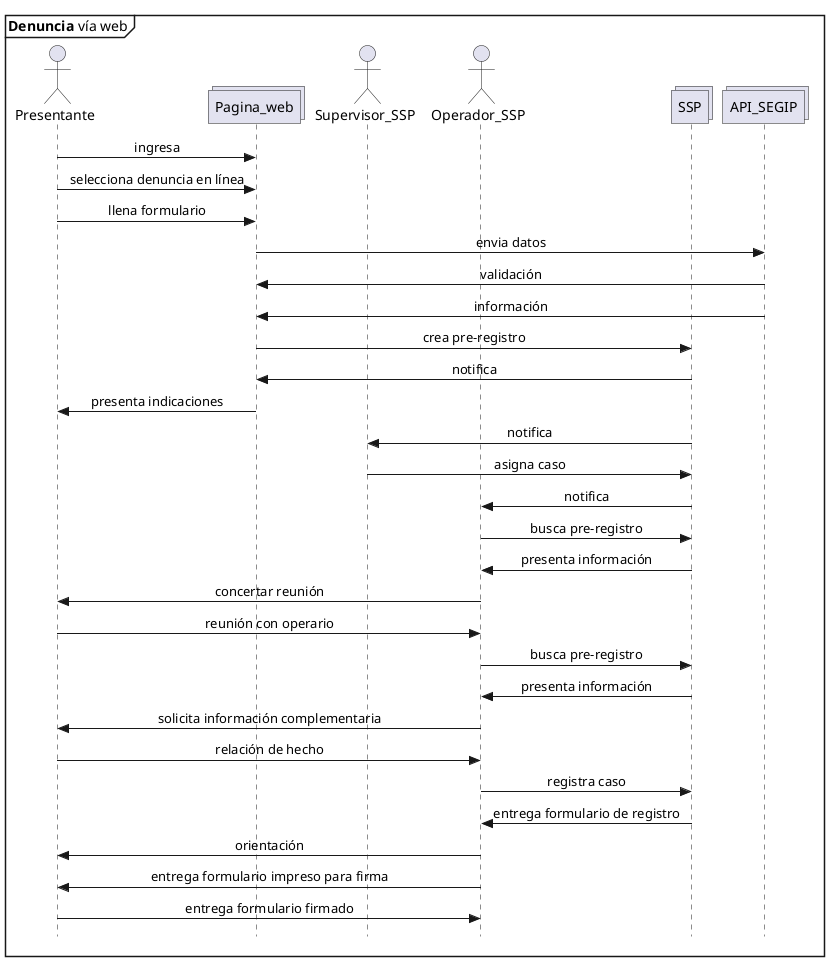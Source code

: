@startuml Denuncia_web
skinparam Style strictuml
skinparam SequenceMessageAlignment center

mainframe **Denuncia** vía web

actor Presentante as pre
collections Pagina_web as web
actor Supervisor_SSP as supssp
actor Operador_SSP as opssp
collections SSP 
collections API_SEGIP as segip

pre -> web : ingresa
pre -> web : selecciona denuncia en línea
pre -> web : llena formulario
web -> segip : envia datos
segip -> web : validación 
segip -> web: información
web->SSP : crea pre-registro
SSP->web : notifica
web->pre : presenta indicaciones
SSP->supssp : notifica
supssp-> SSP : asigna caso
SSP->opssp : notifica
opssp->SSP : busca pre-registro
SSP->opssp : presenta información
opssp->pre : concertar reunión
pre->opssp: reunión con operario
opssp->SSP : busca pre-registro
SSP->opssp : presenta información
opssp -> pre : solicita información complementaria
pre->opssp : relación de hecho
opssp->SSP : registra caso
SSP->opssp : entrega formulario de registro
opssp->pre : orientación
opssp->pre : entrega formulario impreso para firma
pre->opssp : entrega formulario firmado

@enduml